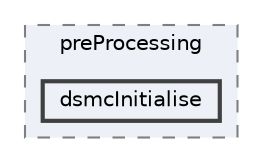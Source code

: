 digraph "applications/utilities/preProcessing/dsmcInitialise"
{
 // LATEX_PDF_SIZE
  bgcolor="transparent";
  edge [fontname=Helvetica,fontsize=10,labelfontname=Helvetica,labelfontsize=10];
  node [fontname=Helvetica,fontsize=10,shape=box,height=0.2,width=0.4];
  compound=true
  subgraph clusterdir_2cb9088fcfa5d85f3ea0b5a37d6be287 {
    graph [ bgcolor="#edf0f7", pencolor="grey50", label="preProcessing", fontname=Helvetica,fontsize=10 style="filled,dashed", URL="dir_2cb9088fcfa5d85f3ea0b5a37d6be287.html",tooltip=""]
  dir_c158c268b59c4e5aa7fcc687e78d11c5 [label="dsmcInitialise", fillcolor="#edf0f7", color="grey25", style="filled,bold", URL="dir_c158c268b59c4e5aa7fcc687e78d11c5.html",tooltip=""];
  }
}

